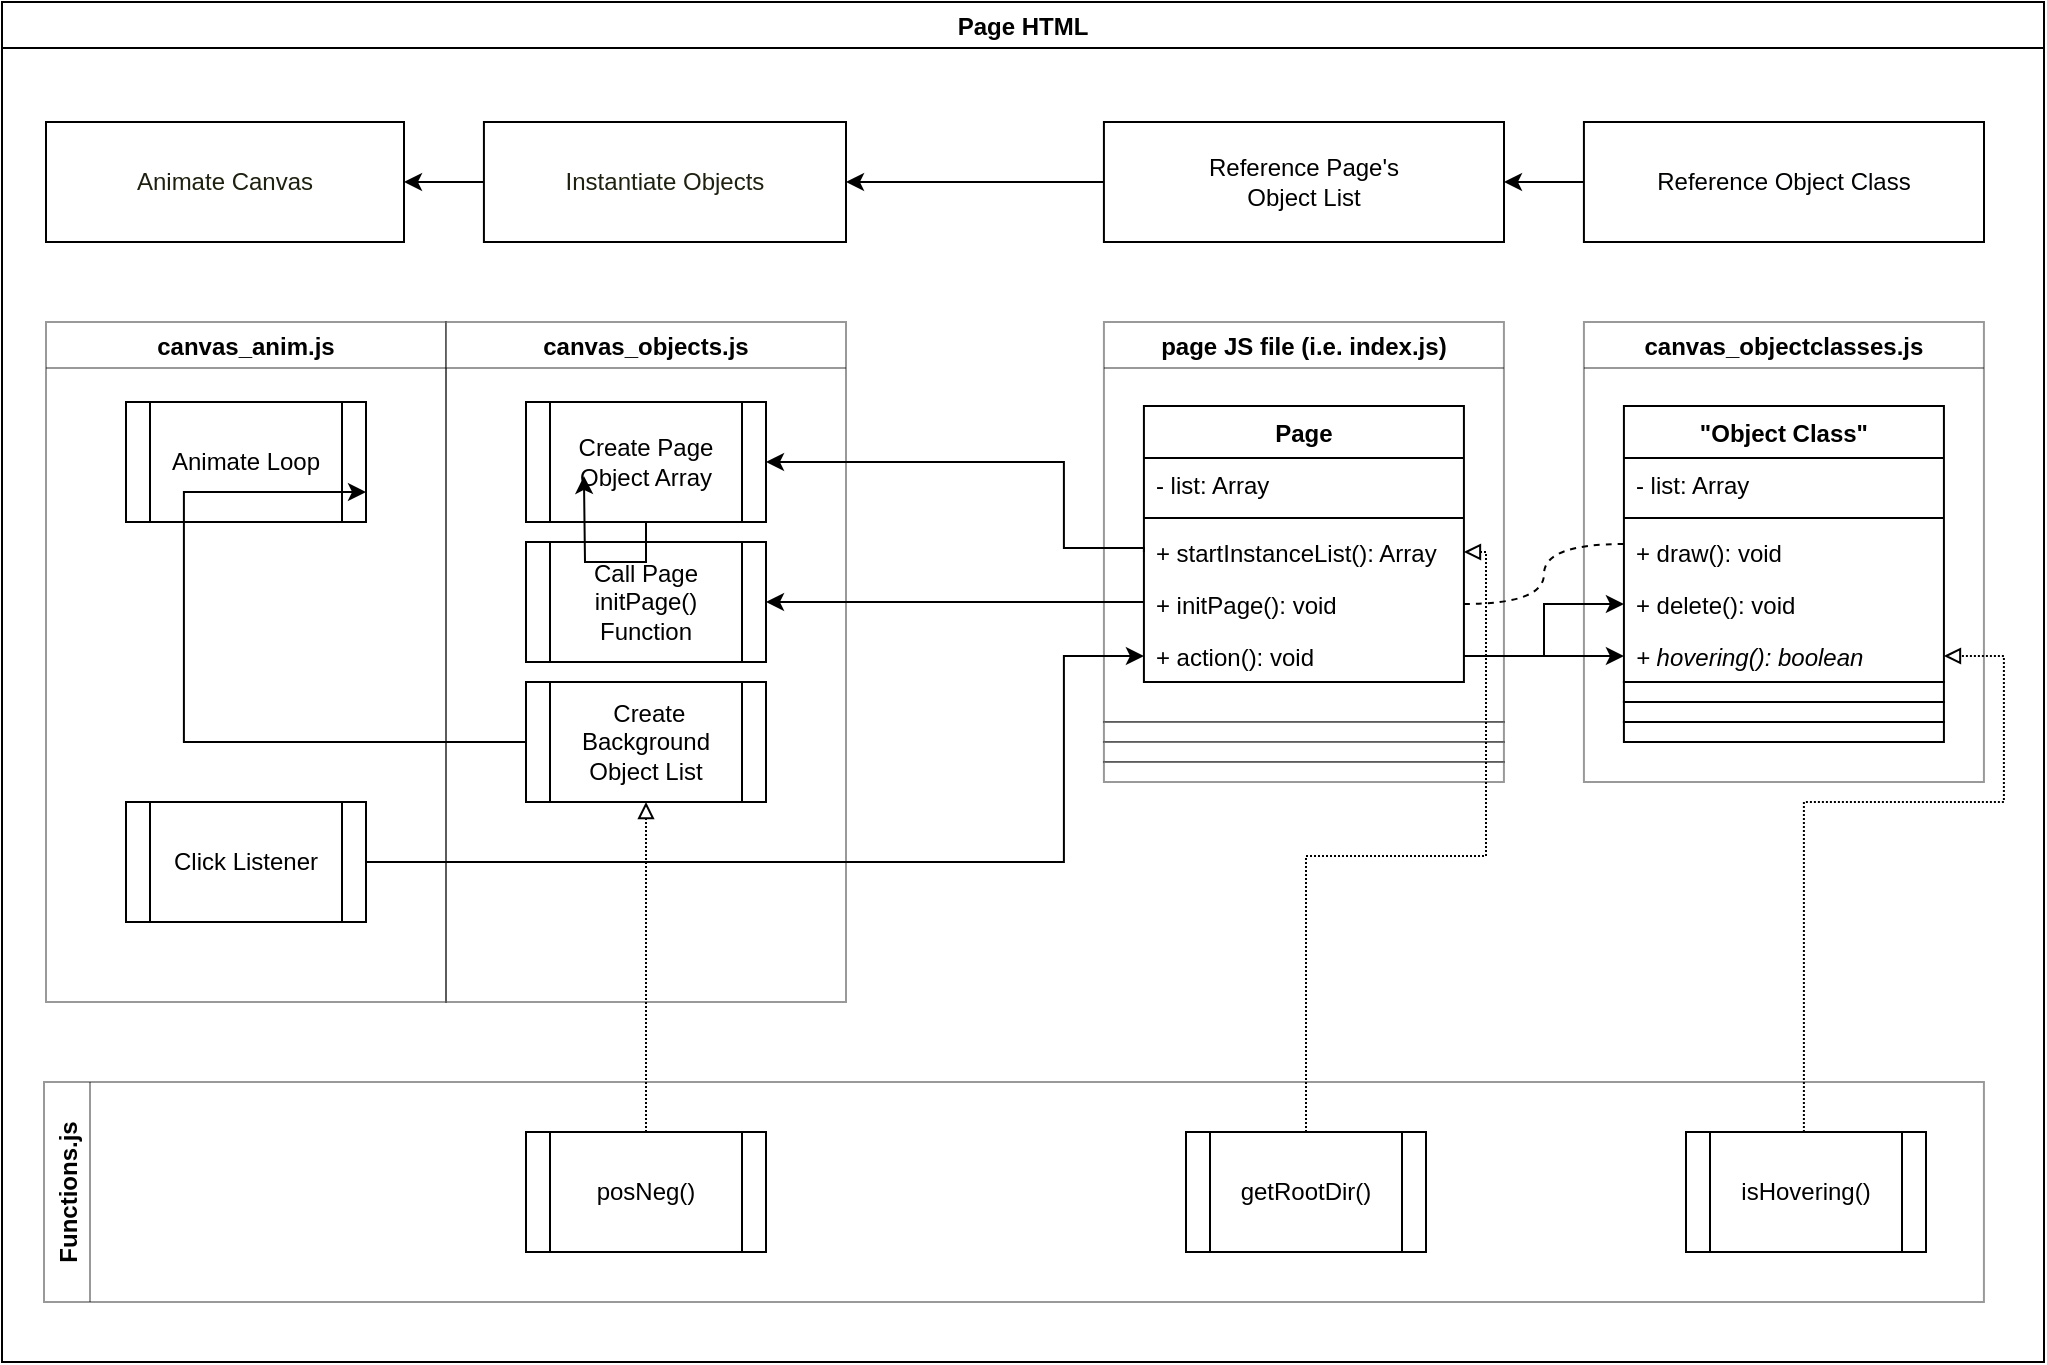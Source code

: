 <mxfile version="18.0.2" type="device"><diagram id="rQKr6jb0vwRh9dV7QSgy" name="Page-1"><mxGraphModel dx="1335" dy="742" grid="1" gridSize="10" guides="1" tooltips="1" connect="1" arrows="1" fold="1" page="1" pageScale="1" pageWidth="1169" pageHeight="827" background="none" math="0" shadow="0"><root><mxCell id="0"/><mxCell id="1" parent="0"/><mxCell id="UDCO8XnVjM_k9ZtF5gPg-30" value="Page HTML" style="swimlane;" parent="1" vertex="1"><mxGeometry x="74" y="74" width="1021" height="680" as="geometry"/></mxCell><mxCell id="UDCO8XnVjM_k9ZtF5gPg-32" value="page JS file (i.e. index.js)" style="swimlane;startSize=23;rounded=0;opacity=40;" parent="UDCO8XnVjM_k9ZtF5gPg-30" vertex="1"><mxGeometry x="550.96" y="160" width="200" height="200" as="geometry"/></mxCell><mxCell id="UDCO8XnVjM_k9ZtF5gPg-60" value="Page" style="swimlane;fontStyle=1;align=center;verticalAlign=top;childLayout=stackLayout;horizontal=1;startSize=26;horizontalStack=0;resizeParent=1;resizeParentMax=0;resizeLast=0;collapsible=1;marginBottom=0;" parent="UDCO8XnVjM_k9ZtF5gPg-32" vertex="1"><mxGeometry x="20" y="42" width="160" height="138" as="geometry"/></mxCell><mxCell id="UDCO8XnVjM_k9ZtF5gPg-61" value="- list: Array" style="text;strokeColor=none;fillColor=none;align=left;verticalAlign=top;spacingLeft=4;spacingRight=4;overflow=hidden;rotatable=0;points=[[0,0.5],[1,0.5]];portConstraint=eastwest;" parent="UDCO8XnVjM_k9ZtF5gPg-60" vertex="1"><mxGeometry y="26" width="160" height="26" as="geometry"/></mxCell><mxCell id="UDCO8XnVjM_k9ZtF5gPg-62" value="" style="line;strokeWidth=1;fillColor=none;align=left;verticalAlign=middle;spacingTop=-1;spacingLeft=3;spacingRight=3;rotatable=0;labelPosition=right;points=[];portConstraint=eastwest;" parent="UDCO8XnVjM_k9ZtF5gPg-60" vertex="1"><mxGeometry y="52" width="160" height="8" as="geometry"/></mxCell><mxCell id="UDCO8XnVjM_k9ZtF5gPg-63" value="+ startInstanceList(): Array" style="text;strokeColor=none;fillColor=none;align=left;verticalAlign=top;spacingLeft=4;spacingRight=4;overflow=hidden;rotatable=0;points=[[0,0.5],[1,0.5]];portConstraint=eastwest;" parent="UDCO8XnVjM_k9ZtF5gPg-60" vertex="1"><mxGeometry y="60" width="160" height="26" as="geometry"/></mxCell><mxCell id="9sUrIJ6OSRIMmVPgqOGa-8" value="+ initPage(): void" style="text;strokeColor=none;fillColor=none;align=left;verticalAlign=top;spacingLeft=4;spacingRight=4;overflow=hidden;rotatable=0;points=[[0,0.5],[1,0.5]];portConstraint=eastwest;" parent="UDCO8XnVjM_k9ZtF5gPg-60" vertex="1"><mxGeometry y="86" width="160" height="26" as="geometry"/></mxCell><mxCell id="9sUrIJ6OSRIMmVPgqOGa-7" value="+ action(): void" style="text;strokeColor=none;fillColor=none;align=left;verticalAlign=top;spacingLeft=4;spacingRight=4;overflow=hidden;rotatable=0;points=[[0,0.5],[1,0.5]];portConstraint=eastwest;" parent="UDCO8XnVjM_k9ZtF5gPg-60" vertex="1"><mxGeometry y="112" width="160" height="26" as="geometry"/></mxCell><mxCell id="UDCO8XnVjM_k9ZtF5gPg-15" value="canvas_anim.js" style="swimlane;strokeColor=default;opacity=40;rounded=0;" parent="UDCO8XnVjM_k9ZtF5gPg-30" vertex="1"><mxGeometry x="22" y="160" width="200" height="340" as="geometry"><mxRectangle x="240" y="400" width="120" height="23" as="alternateBounds"/></mxGeometry></mxCell><mxCell id="UDCO8XnVjM_k9ZtF5gPg-18" value="Click Listener" style="shape=process;whiteSpace=wrap;html=1;backgroundOutline=1;" parent="UDCO8XnVjM_k9ZtF5gPg-15" vertex="1"><mxGeometry x="40" y="240" width="120" height="60" as="geometry"/></mxCell><mxCell id="UDCO8XnVjM_k9ZtF5gPg-19" value="Animate Loop" style="shape=process;whiteSpace=wrap;html=1;backgroundOutline=1;" parent="UDCO8XnVjM_k9ZtF5gPg-15" vertex="1"><mxGeometry x="40" y="40" width="120" height="60" as="geometry"/></mxCell><mxCell id="UDCO8XnVjM_k9ZtF5gPg-24" value="canvas_objects.js" style="swimlane;strokeColor=default;opacity=40;rounded=0;" parent="UDCO8XnVjM_k9ZtF5gPg-30" vertex="1"><mxGeometry x="222" y="160" width="200" height="340" as="geometry"/></mxCell><mxCell id="UDCO8XnVjM_k9ZtF5gPg-26" value="&amp;nbsp;Create Background&lt;br&gt;Object List" style="shape=process;whiteSpace=wrap;html=1;backgroundOutline=1;" parent="UDCO8XnVjM_k9ZtF5gPg-24" vertex="1"><mxGeometry x="40" y="180" width="120" height="60" as="geometry"/></mxCell><mxCell id="UDCO8XnVjM_k9ZtF5gPg-25" value="Create Page Object Array" style="shape=process;whiteSpace=wrap;html=1;backgroundOutline=1;" parent="UDCO8XnVjM_k9ZtF5gPg-24" vertex="1"><mxGeometry x="40" y="40" width="120" height="60" as="geometry"/></mxCell><mxCell id="9sUrIJ6OSRIMmVPgqOGa-12" value="Call Page initPage() Function" style="shape=process;whiteSpace=wrap;html=1;backgroundOutline=1;" parent="UDCO8XnVjM_k9ZtF5gPg-24" vertex="1"><mxGeometry x="40" y="110" width="120" height="60" as="geometry"/></mxCell><mxCell id="UDCO8XnVjM_k9ZtF5gPg-27" style="edgeStyle=orthogonalEdgeStyle;rounded=0;orthogonalLoop=1;jettySize=auto;html=1;endArrow=classic;endFill=1;entryX=1;entryY=0.75;entryDx=0;entryDy=0;" parent="UDCO8XnVjM_k9ZtF5gPg-30" source="UDCO8XnVjM_k9ZtF5gPg-26" target="UDCO8XnVjM_k9ZtF5gPg-19" edge="1"><mxGeometry relative="1" as="geometry"><mxPoint x="90.96" y="240" as="targetPoint"/><Array as="points"><mxPoint x="90.96" y="370"/><mxPoint x="90.96" y="245"/></Array></mxGeometry></mxCell><mxCell id="UDCO8XnVjM_k9ZtF5gPg-28" style="edgeStyle=orthogonalEdgeStyle;rounded=0;orthogonalLoop=1;jettySize=auto;html=1;entryX=1;entryY=0.5;entryDx=0;entryDy=0;endArrow=classic;endFill=1;" parent="UDCO8XnVjM_k9ZtF5gPg-30" source="UDCO8XnVjM_k9ZtF5gPg-25" edge="1"><mxGeometry relative="1" as="geometry"><mxPoint x="290.96" y="237" as="targetPoint"/></mxGeometry></mxCell><mxCell id="UDCO8XnVjM_k9ZtF5gPg-31" value="" style="edgeStyle=orthogonalEdgeStyle;rounded=0;orthogonalLoop=1;jettySize=auto;html=1;endArrow=classic;endFill=1;exitX=0;exitY=0.5;exitDx=0;exitDy=0;" parent="UDCO8XnVjM_k9ZtF5gPg-30" source="UDCO8XnVjM_k9ZtF5gPg-63" target="UDCO8XnVjM_k9ZtF5gPg-25" edge="1"><mxGeometry relative="1" as="geometry"><mxPoint x="530.96" y="230" as="sourcePoint"/><Array as="points"><mxPoint x="530.96" y="273"/><mxPoint x="530.96" y="230"/></Array></mxGeometry></mxCell><mxCell id="UDCO8XnVjM_k9ZtF5gPg-37" value="canvas_objectclasses.js" style="swimlane;rounded=0;opacity=40;" parent="UDCO8XnVjM_k9ZtF5gPg-30" vertex="1"><mxGeometry x="790.96" y="160" width="200" height="230" as="geometry"/></mxCell><mxCell id="9sUrIJ6OSRIMmVPgqOGa-15" value="&quot;Object Class&quot;" style="swimlane;fontStyle=1;align=center;verticalAlign=top;childLayout=stackLayout;horizontal=1;startSize=26;horizontalStack=0;resizeParent=1;resizeParentMax=0;resizeLast=0;collapsible=1;marginBottom=0;" parent="UDCO8XnVjM_k9ZtF5gPg-37" vertex="1"><mxGeometry x="20" y="42" width="160" height="138" as="geometry"/></mxCell><mxCell id="9sUrIJ6OSRIMmVPgqOGa-16" value="- list: Array" style="text;strokeColor=none;fillColor=none;align=left;verticalAlign=top;spacingLeft=4;spacingRight=4;overflow=hidden;rotatable=0;points=[[0,0.5],[1,0.5]];portConstraint=eastwest;" parent="9sUrIJ6OSRIMmVPgqOGa-15" vertex="1"><mxGeometry y="26" width="160" height="26" as="geometry"/></mxCell><mxCell id="9sUrIJ6OSRIMmVPgqOGa-17" value="" style="line;strokeWidth=1;fillColor=none;align=left;verticalAlign=middle;spacingTop=-1;spacingLeft=3;spacingRight=3;rotatable=0;labelPosition=right;points=[];portConstraint=eastwest;" parent="9sUrIJ6OSRIMmVPgqOGa-15" vertex="1"><mxGeometry y="52" width="160" height="8" as="geometry"/></mxCell><mxCell id="9sUrIJ6OSRIMmVPgqOGa-18" value="+ draw(): void" style="text;strokeColor=none;fillColor=none;align=left;verticalAlign=top;spacingLeft=4;spacingRight=4;overflow=hidden;rotatable=0;points=[[0,0.5],[1,0.5]];portConstraint=eastwest;" parent="9sUrIJ6OSRIMmVPgqOGa-15" vertex="1"><mxGeometry y="60" width="160" height="26" as="geometry"/></mxCell><mxCell id="9sUrIJ6OSRIMmVPgqOGa-19" value="+ delete(): void" style="text;strokeColor=none;fillColor=none;align=left;verticalAlign=top;spacingLeft=4;spacingRight=4;overflow=hidden;rotatable=0;points=[[0,0.5],[1,0.5]];portConstraint=eastwest;" parent="9sUrIJ6OSRIMmVPgqOGa-15" vertex="1"><mxGeometry y="86" width="160" height="26" as="geometry"/></mxCell><mxCell id="9sUrIJ6OSRIMmVPgqOGa-20" value="+ hovering(): boolean" style="text;strokeColor=none;fillColor=none;align=left;verticalAlign=top;spacingLeft=4;spacingRight=4;overflow=hidden;rotatable=0;points=[[0,0.5],[1,0.5]];portConstraint=eastwest;fontStyle=2" parent="9sUrIJ6OSRIMmVPgqOGa-15" vertex="1"><mxGeometry y="112" width="160" height="26" as="geometry"/></mxCell><mxCell id="9sUrIJ6OSRIMmVPgqOGa-46" value="" style="rounded=0;whiteSpace=wrap;html=1;fontColor=#7EA6E0;" parent="UDCO8XnVjM_k9ZtF5gPg-37" vertex="1"><mxGeometry x="20" y="180" width="160" height="10" as="geometry"/></mxCell><mxCell id="9sUrIJ6OSRIMmVPgqOGa-47" value="" style="rounded=0;whiteSpace=wrap;html=1;fontColor=#7EA6E0;" parent="UDCO8XnVjM_k9ZtF5gPg-37" vertex="1"><mxGeometry x="20" y="190" width="160" height="10" as="geometry"/></mxCell><mxCell id="9sUrIJ6OSRIMmVPgqOGa-48" value="" style="rounded=0;whiteSpace=wrap;html=1;fontColor=#7EA6E0;" parent="UDCO8XnVjM_k9ZtF5gPg-37" vertex="1"><mxGeometry x="20" y="200" width="160" height="10" as="geometry"/></mxCell><mxCell id="UDCO8XnVjM_k9ZtF5gPg-57" style="edgeStyle=orthogonalEdgeStyle;rounded=0;orthogonalLoop=1;jettySize=auto;html=1;endArrow=classic;endFill=1;entryX=0;entryY=0.5;entryDx=0;entryDy=0;" parent="UDCO8XnVjM_k9ZtF5gPg-30" source="UDCO8XnVjM_k9ZtF5gPg-18" target="9sUrIJ6OSRIMmVPgqOGa-7" edge="1"><mxGeometry relative="1" as="geometry"><mxPoint x="440.96" y="390" as="targetPoint"/><Array as="points"><mxPoint x="530.96" y="430"/><mxPoint x="530.96" y="327"/></Array></mxGeometry></mxCell><mxCell id="9sUrIJ6OSRIMmVPgqOGa-13" style="edgeStyle=orthogonalEdgeStyle;rounded=0;orthogonalLoop=1;jettySize=auto;html=1;entryX=1;entryY=0.5;entryDx=0;entryDy=0;" parent="UDCO8XnVjM_k9ZtF5gPg-30" source="9sUrIJ6OSRIMmVPgqOGa-8" target="9sUrIJ6OSRIMmVPgqOGa-12" edge="1"><mxGeometry relative="1" as="geometry"><Array as="points"><mxPoint x="570.96" y="300"/><mxPoint x="570.96" y="300"/></Array></mxGeometry></mxCell><mxCell id="9sUrIJ6OSRIMmVPgqOGa-22" style="edgeStyle=orthogonalEdgeStyle;rounded=0;orthogonalLoop=1;jettySize=auto;html=1;entryX=0;entryY=0.5;entryDx=0;entryDy=0;" parent="UDCO8XnVjM_k9ZtF5gPg-30" source="9sUrIJ6OSRIMmVPgqOGa-7" target="9sUrIJ6OSRIMmVPgqOGa-19" edge="1"><mxGeometry relative="1" as="geometry"/></mxCell><mxCell id="9sUrIJ6OSRIMmVPgqOGa-23" style="rounded=0;orthogonalLoop=1;jettySize=auto;html=1;entryX=1;entryY=0.5;entryDx=0;entryDy=0;dashed=1;endArrow=none;endFill=0;edgeStyle=orthogonalEdgeStyle;elbow=vertical;curved=1;" parent="UDCO8XnVjM_k9ZtF5gPg-30" source="9sUrIJ6OSRIMmVPgqOGa-15" target="9sUrIJ6OSRIMmVPgqOGa-8" edge="1"><mxGeometry relative="1" as="geometry"/></mxCell><mxCell id="9sUrIJ6OSRIMmVPgqOGa-30" style="rounded=0;orthogonalLoop=1;jettySize=auto;html=1;entryX=0;entryY=0.5;entryDx=0;entryDy=0;endArrow=classic;endFill=1;elbow=vertical;" parent="UDCO8XnVjM_k9ZtF5gPg-30" target="9sUrIJ6OSRIMmVPgqOGa-20" edge="1"><mxGeometry relative="1" as="geometry"><mxPoint x="770.96" y="327" as="sourcePoint"/></mxGeometry></mxCell><mxCell id="9sUrIJ6OSRIMmVPgqOGa-31" value="Functions.js" style="swimlane;horizontal=0;rounded=0;opacity=40;" parent="UDCO8XnVjM_k9ZtF5gPg-30" vertex="1"><mxGeometry x="21" y="540" width="969.96" height="110" as="geometry"/></mxCell><mxCell id="9sUrIJ6OSRIMmVPgqOGa-32" value="posNeg()" style="shape=process;whiteSpace=wrap;html=1;backgroundOutline=1;" parent="9sUrIJ6OSRIMmVPgqOGa-31" vertex="1"><mxGeometry x="241" y="25" width="120" height="60" as="geometry"/></mxCell><mxCell id="9sUrIJ6OSRIMmVPgqOGa-33" value="isHovering()&lt;span style=&quot;color: rgba(0, 0, 0, 0); font-family: monospace; font-size: 0px; text-align: start;&quot;&gt;%3CmxGraphModel%3E%3Croot%3E%3CmxCell%20id%3D%220%22%2F%3E%3CmxCell%20id%3D%221%22%20parent%3D%220%22%2F%3E%3CmxCell%20id%3D%222%22%20value%3D%22posNeg()%22%20style%3D%22shape%3Dprocess%3BwhiteSpace%3Dwrap%3Bhtml%3D1%3BbackgroundOutline%3D1%3B%22%20vertex%3D%221%22%20parent%3D%221%22%3E%3CmxGeometry%20x%3D%22160%22%20y%3D%22520%22%20width%3D%22120%22%20height%3D%2260%22%20as%3D%22geometry%22%2F%3E%3C%2FmxCell%3E%3C%2Froot%3E%3C%2FmxGraphModel%3E&lt;/span&gt;" style="shape=process;whiteSpace=wrap;html=1;backgroundOutline=1;" parent="9sUrIJ6OSRIMmVPgqOGa-31" vertex="1"><mxGeometry x="821" y="25" width="120" height="60" as="geometry"/></mxCell><mxCell id="srFQetzd_MoM_FTVU8pI-1" value="getRootDir()" style="shape=process;whiteSpace=wrap;html=1;backgroundOutline=1;" parent="9sUrIJ6OSRIMmVPgqOGa-31" vertex="1"><mxGeometry x="571" y="25" width="120" height="60" as="geometry"/></mxCell><mxCell id="9sUrIJ6OSRIMmVPgqOGa-35" style="edgeStyle=none;rounded=0;orthogonalLoop=1;jettySize=auto;html=1;entryX=0.5;entryY=1;entryDx=0;entryDy=0;endArrow=block;endFill=0;elbow=vertical;dashed=1;dashPattern=1 1;" parent="UDCO8XnVjM_k9ZtF5gPg-30" source="9sUrIJ6OSRIMmVPgqOGa-32" target="UDCO8XnVjM_k9ZtF5gPg-26" edge="1"><mxGeometry relative="1" as="geometry"/></mxCell><mxCell id="9sUrIJ6OSRIMmVPgqOGa-36" style="edgeStyle=orthogonalEdgeStyle;rounded=0;orthogonalLoop=1;jettySize=auto;html=1;entryX=1;entryY=0.5;entryDx=0;entryDy=0;endArrow=block;endFill=0;elbow=vertical;dashed=1;dashPattern=1 1;" parent="UDCO8XnVjM_k9ZtF5gPg-30" source="9sUrIJ6OSRIMmVPgqOGa-33" target="9sUrIJ6OSRIMmVPgqOGa-20" edge="1"><mxGeometry relative="1" as="geometry"><Array as="points"><mxPoint x="900.96" y="400"/><mxPoint x="1000.96" y="400"/><mxPoint x="1000.96" y="327"/></Array></mxGeometry></mxCell><mxCell id="9sUrIJ6OSRIMmVPgqOGa-43" value="" style="rounded=0;whiteSpace=wrap;html=1;fontColor=#7EA6E0;opacity=40;" parent="UDCO8XnVjM_k9ZtF5gPg-30" vertex="1"><mxGeometry x="550.96" y="360" width="200" height="10" as="geometry"/></mxCell><mxCell id="9sUrIJ6OSRIMmVPgqOGa-44" value="" style="rounded=0;whiteSpace=wrap;html=1;fontColor=#7EA6E0;opacity=40;" parent="UDCO8XnVjM_k9ZtF5gPg-30" vertex="1"><mxGeometry x="550.96" y="370" width="200" height="10" as="geometry"/></mxCell><mxCell id="9sUrIJ6OSRIMmVPgqOGa-45" value="" style="rounded=0;whiteSpace=wrap;html=1;fontColor=#7EA6E0;opacity=40;" parent="UDCO8XnVjM_k9ZtF5gPg-30" vertex="1"><mxGeometry x="550.96" y="380" width="200" height="10" as="geometry"/></mxCell><mxCell id="9sUrIJ6OSRIMmVPgqOGa-52" value="&lt;font color=&quot;#1e2110&quot;&gt;Animate Canvas&lt;/font&gt;" style="rounded=0;whiteSpace=wrap;html=1;labelBackgroundColor=none;fontColor=#7EA6E0;" parent="UDCO8XnVjM_k9ZtF5gPg-30" vertex="1"><mxGeometry x="22" y="60" width="179" height="60" as="geometry"/></mxCell><mxCell id="9sUrIJ6OSRIMmVPgqOGa-58" value="" style="edgeStyle=orthogonalEdgeStyle;rounded=0;orthogonalLoop=1;jettySize=auto;html=1;fontColor=#000000;endArrow=classic;endFill=1;elbow=vertical;" parent="UDCO8XnVjM_k9ZtF5gPg-30" source="9sUrIJ6OSRIMmVPgqOGa-53" target="9sUrIJ6OSRIMmVPgqOGa-52" edge="1"><mxGeometry relative="1" as="geometry"/></mxCell><mxCell id="9sUrIJ6OSRIMmVPgqOGa-53" value="&lt;font color=&quot;#1e2110&quot;&gt;Instantiate Objects&lt;/font&gt;" style="rounded=0;whiteSpace=wrap;html=1;labelBackgroundColor=none;fontColor=#7EA6E0;" parent="UDCO8XnVjM_k9ZtF5gPg-30" vertex="1"><mxGeometry x="240.96" y="60" width="181.04" height="60" as="geometry"/></mxCell><mxCell id="9sUrIJ6OSRIMmVPgqOGa-57" value="" style="edgeStyle=orthogonalEdgeStyle;rounded=0;orthogonalLoop=1;jettySize=auto;html=1;fontColor=#000000;endArrow=classic;endFill=1;elbow=vertical;" parent="UDCO8XnVjM_k9ZtF5gPg-30" source="9sUrIJ6OSRIMmVPgqOGa-55" target="9sUrIJ6OSRIMmVPgqOGa-53" edge="1"><mxGeometry relative="1" as="geometry"/></mxCell><mxCell id="9sUrIJ6OSRIMmVPgqOGa-55" value="&lt;font color=&quot;#000000&quot;&gt;Reference Page's&lt;br&gt;Object List&lt;/font&gt;" style="rounded=0;whiteSpace=wrap;html=1;labelBackgroundColor=none;fontColor=#7EA6E0;" parent="UDCO8XnVjM_k9ZtF5gPg-30" vertex="1"><mxGeometry x="550.96" y="60" width="200.04" height="60" as="geometry"/></mxCell><mxCell id="9sUrIJ6OSRIMmVPgqOGa-61" value="" style="edgeStyle=orthogonalEdgeStyle;rounded=0;orthogonalLoop=1;jettySize=auto;html=1;fontColor=#000000;endArrow=classic;endFill=1;elbow=vertical;" parent="UDCO8XnVjM_k9ZtF5gPg-30" source="9sUrIJ6OSRIMmVPgqOGa-60" target="9sUrIJ6OSRIMmVPgqOGa-55" edge="1"><mxGeometry relative="1" as="geometry"/></mxCell><mxCell id="9sUrIJ6OSRIMmVPgqOGa-60" value="&lt;font color=&quot;#010203&quot;&gt;Reference Object Class&lt;/font&gt;" style="rounded=0;whiteSpace=wrap;html=1;labelBackgroundColor=none;fontColor=#7EA6E0;" parent="UDCO8XnVjM_k9ZtF5gPg-30" vertex="1"><mxGeometry x="790.96" y="60" width="200.04" height="60" as="geometry"/></mxCell><mxCell id="srFQetzd_MoM_FTVU8pI-3" style="edgeStyle=orthogonalEdgeStyle;rounded=0;orthogonalLoop=1;jettySize=auto;html=1;dashed=1;dashPattern=1 1;endArrow=block;endFill=0;" parent="UDCO8XnVjM_k9ZtF5gPg-30" source="srFQetzd_MoM_FTVU8pI-1" target="UDCO8XnVjM_k9ZtF5gPg-63" edge="1"><mxGeometry relative="1" as="geometry"><Array as="points"><mxPoint x="652" y="427"/><mxPoint x="742" y="427"/><mxPoint x="742" y="275"/></Array></mxGeometry></mxCell></root></mxGraphModel></diagram></mxfile>